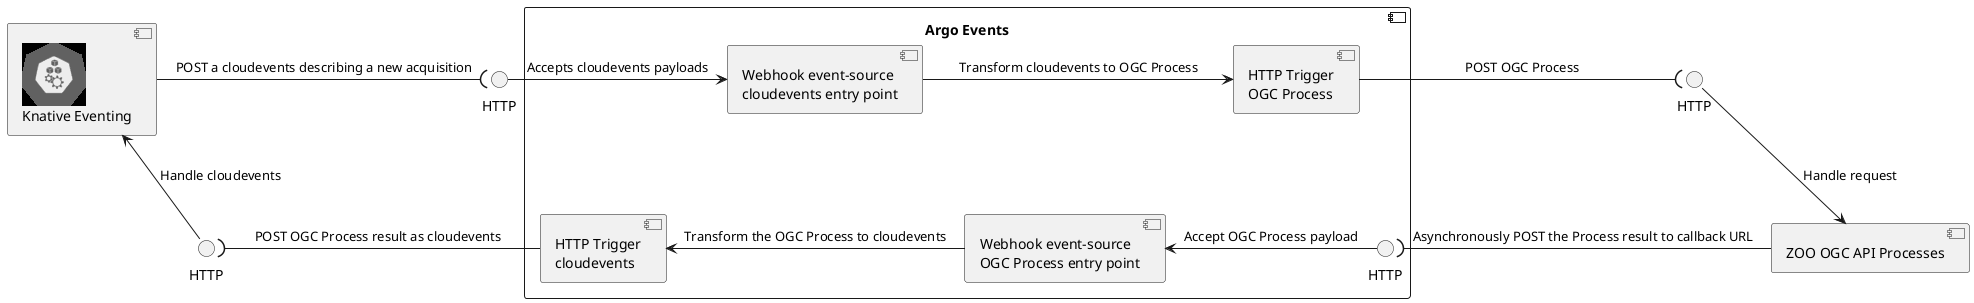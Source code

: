 @startuml
!include <kubernetes/k8s-sprites-unlabeled-25pct>

interface HTTP as aehttpi

component "Argo Events" {
  component "Webhook event-source\ncloudevents entry point" as aewhi
  component "HTTP Trigger\nOGC Process" as aehti

  interface HTTP as aehttpo
  component "Webhook event-source\nOGC Process entry point" as aewho
  component "HTTP Trigger\ncloudevents" as aehto
}

interface HTTP as zooi
component "ZOO OGC API Processes" as zoo

interface HTTP as keventingi
component "<$node>\nKnative Eventing" as keventing

keventing -r-( aehttpi : POST a cloudevents describing a new acquisition
aehttpi -> aewhi : Accepts cloudevents payloads
aewhi -> aehti : Transform cloudevents to OGC Process
aehti -r-( zooi : POST OGC Process
zooi -> zoo : Handle request

zoo -l-( aehttpo : Asynchronously POST the Process result to callback URL
aehttpo -l-> aewho : Accept OGC Process payload
aewho -l-> aehto : Transform the OGC Process to cloudevents
aehto -l-( keventingi : POST OGC Process result as cloudevents
keventingi -l-> keventing : Handle cloudevents

' layout
aewhi -[hidden]d-> aehto

@enduml
